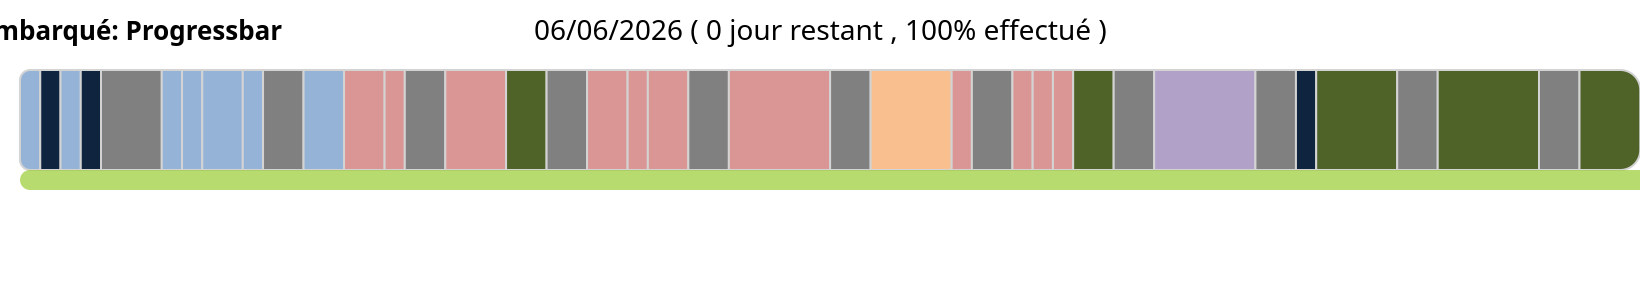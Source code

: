 {
  "$schema": "https://vega.github.io/schema/vega/v5.json",
  "width":800,
  "height":130,
  "padding":10,
  "title":{"text":"Formation C/C++ Embarqué: Progressbar"},
  "signals": [
    {
      "name": "currentDate",
      "update": "now()"
    },
    {
      "name":"currentDay",
      "update": "date(currentDate)"
    },
    {
      "name":"currentMonth",
      "update": "month(currentDate)"
    },
    {
      "name":"currentYear",
      "update": "year(currentDate)"
    },
    {
      "name":"today",
      "update":"utc(currentYear, currentMonth, currentDay)"

    },
    {
      "name":"startDate",
      "update": "utc(2022,10,7)"
    },
    {
      "name":"endDate",
      "update": "utc(2023,0,25)"
    },
    {
      "name":"days",
      "update": "utcSequence('day', startDate, utcOffset('day', endDate))"
    },
    {
      "name":"module",
      "update": "data('currentModule')[0]"
    },
    {
      "name":"daysRemaining",
      "update": "length(utcSequence('day', today, utcOffset('day',endDate))) - (length(data('joursRepos'))>0?data('joursRepos')[0].total:0)"
    },
    {
      "name": "progressPercent",
      "update": "min(1,scale('x',today)/width)"
    }
  ],
  "data": [
    {
      "name":"dates",
      "format":{"parse":{"debut":"utc:%Y-%m-%d","fin":"utc:%Y-%m-%d"}},
      "values":[
        {"debut":"2022-11-7", "fin":"2022-11-7", "module":"Algorithmie", "code":9601, "type":"Environnement", "enseignant":"Didier Razon"},
        {"debut":"2022-11-8", "fin":"2022-11-8", "module":"Rôle et comportement du consultant", "code":6480, "type":"Comportement", "enseignant":"Sylvie Deprez"},
        {"debut":"2022-11-9", "fin":"2022-11-9", "module":"Algorithmie", "code":8082, "type":"Environnement", "enseignant":"Didier Razon"},
        {"debut":"2022-11-10", "fin":"2022-11-10", "module":"Rôle et comportement du consultant", "code":3930, "type":"Comportement", "enseignant":"Sylvie Deprez"},
        {"debut":"2022-11-11", "fin":"2022-11-13", "module":"Week-end", "code":0, "type":"Repos", "enseignant":""},
        {"debut":"2022-11-14", "fin":"2022-11-14", "module":"Présentation Linux", "code":2467, "type":"Environnement", "enseignant":"Steeve Assous"},
        {"debut":"2022-11-15", "fin":"2022-11-15", "module":"Commandes Linux", "code":7591, "type":"Environnement", "enseignant":"Steeve Assous"},
        {"debut":"2022-11-16", "fin":"2022-11-17", "module":"Shell Script", "code":4980, "type":"Environnement", "enseignant":"Steeve Assous"},
        {"debut":"2022-11-18", "fin":"2022-11-18", "module":"Administration Linux", "code":1797, "type":"Environnement", "enseignant":"Marc Brayer"},
        {"debut":"2022-11-19", "fin":"2022-11-20", "module":"Week-end", "code":0, "type":"Repos", "enseignant":""},
        {"debut":"2022-11-21", "fin":"2022-11-22", "module":"Administration Linux", "code":1797, "type":"Environnement", "enseignant":"Marc Brayer"},
        {"debut":"2022-11-23", "fin":"2022-11-24", "module":"GIT", "code":2190, "type":"Développement", "enseignant":"Steeve Assous"},
        {"debut":"2022-11-25", "fin":"2022-11-25", "module":"Programmation C", "code":9443, "type":"Développement", "enseignant":"Steeve Assous"},
        {"debut":"2022-11-26", "fin":"2022-11-27", "module":"Week-end", "code":0, "type":"Repos", "enseignant":""},
        {"debut":"2022-11-28", "fin":"2022-11-30", "module":"Programmation C", "code":9443, "type":"Développement", "enseignant":"Steeve Assous"},
        {"debut":"2022-12-01", "fin":"2022-12-02", "module":"Projet C", "code":7509, "type":"Projet", "enseignant":"Steeve Assous"},
        {"debut":"2022-12-03", "fin":"2022-12-04", "module":"Week-end", "code":0, "type":"Repos", "enseignant":""},
        {"debut":"2022-12-05", "fin":"2022-12-06", "module":"Introduction au processus de test dans le développement logiciel", "code":6096, "type":"Développement", "enseignant":"N/A"},
        {"debut":"2022-12-07", "fin":"2022-12-07", "module":"Dev. Open Source", "code":7468, "type":"Développement", "enseignant":"Steeve Assous"},
        {"debut":"2022-12-08", "fin":"2022-12-09", "module":"C Vers C++ 11", "code":4332, "type":"Développement", "enseignant":"Steeve Assous"},
        {"debut":"2022-12-10", "fin":"2022-12-11", "module":"Week-end", "code":0, "type":"Repos", "enseignant":""},
        {"debut":"2022-12-12", "fin":"2022-12-16", "module":"C Vers C++ 11", "code":4332, "type":"Développement", "enseignant":"Steeve Assous"},
        {"debut":"2022-12-17", "fin":"2022-12-18", "module":"Week-end", "code":0, "type":"Repos", "enseignant":""},
        {"debut":"2022-12-19", "fin":"2022-12-22", "module":"Temps Réel", "code":6944, "type":"Temps Réel", "enseignant":"Albert Pais"},
        {"debut":"2022-12-23", "fin":"2022-12-23", "module":"C Vers C++ 11", "code":9142, "type":"Développement", "enseignant":"Steeve Assous"},
        {"debut":"2022-12-24", "fin":"2022-12-25", "module":"Week-end", "code":0, "type":"Repos", "enseignant":""},
        {"debut":"2022-12-26", "fin":"2022-12-26", "module":"C Vers C++ 11", "code":9142, "type":"Développement", "enseignant":"Steeve Assous"},
        {"debut":"2022-12-27", "fin":"2022-12-27", "module":"Sqlite", "code":5512, "type":"Développement", "enseignant":"Steeve Assous"},
        {"debut":"2022-12-28", "fin":"2022-12-28", "module":"Debug", "code":1202, "type":"Développement", "enseignant":"Steeve Assous"},
        {"debut":"2022-12-29", "fin":"2022-12-30", "module":"Projet C++", "code":1893, "type":"Projet", "enseignant":"Steeve Assous"},
        {"debut":"2022-12-31", "fin":"2023-01-01", "module":"Week-end", "code":0, "type":"Repos", "enseignant":""},
        {"debut":"2023-01-02", "fin":"2023-01-06", "module":"Linux Embarqué", "code":2688, "type":"Embarqué", "enseignant":"Marc Brayer"},
        {"debut":"2023-01-07", "fin":"2023-01-08", "module":"Week-end", "code":0, "type":"Repos", "enseignant":""},
        {"debut":"2023-01-09", "fin":"2023-01-09", "module":"Présenter ses nouvelles compétences", "code":3426, "type":"Comportement", "enseignant":"Sylvie Deprez"},
        {"debut":"2023-01-10", "fin":"2023-01-13", "module":"Projet Final & Soutenance", "code":2139, "type":"Projet", "enseignant":"Steeve Assous"},
        {"debut":"2023-01-14", "fin":"2023-01-15", "module":"Week-end", "code":0, "type":"Repos", "enseignant":""},
        {"debut":"2023-01-16", "fin":"2023-01-20", "module":"Projet Final & Soutenance", "code":2139, "type":"Projet", "enseignant":"Steeve Assous"},
        {"debut":"2023-01-21", "fin":"2023-01-22", "module":"Week-end", "code":0, "type":"Repos", "enseignant":""},
        {"debut":"2023-01-23", "fin":"2023-01-25", "module":"Projet Final & Soutenance", "code":2139, "type":"Projet", "enseignant":"Steeve Assous"}
        ],
        "transform": [
          {
            "type": "formula",
            "expr": "time(datum.debut)",
            "as":"debut"
          },
          {
            "type": "formula",
            "expr": "time(datum.fin)",
            "as":"fin"
          }
        ]
    },
    {
      "name":"currentModule",
      "source":"dates",
      "transform": [
        {
          "type": "filter",
          "expr": "datum.debut<=today && datum.fin>=today"
        }
      ]
    },
    {
      "name":"joursRepos",
      "source":"dates",
      "transform": [
        {
          "type": "filter",
          "expr":"datum.type==='Repos' && today <= datum.fin"
        },
        {
          "type": "formula",
          "expr": "length(utcSequence('day', (today>datum.debut ? today : datum.debut), utcOffset('day',datum.fin)))",
          "as": "nb"
        },
        {
          "type": "aggregate",
          "fields":["nb"],
          "ops":["sum"],
          "as":["total"]
        }
      ]
    }
  ],
  "scales": [
    {
      "name": "x",
      "type": "linear",
      "domain": {"data": "dates", "fields":["debut","fin"]},
      "zero":false,
      "range":"width"
    },
    {
      "name": "type",
      "type": "ordinal",
      "domain":{"data":"dates", "field":"type"},
      "range":["#95b3d7", "#0f243e", "gray", "#da9694", "#4f6228", "#fabf8f", "#b1a0c7"]
    }
  ],
  "legends": [
    {
      "fill": "type",
      "direction": "horizontal",
      "orient":"bottom"
    }
  ],
  "marks": [
    {
      "type": "rect",
      "from": {"data":"dates"},
      "encode": {
        "enter":
        {
          "yc":{"value": 50},
          "height":{"value": 50},
          "x":{"field":"debut", "scale":"x"},
          "x2":{"signal": "utcOffset('day',datum.fin)", "scale":"x"},
          "cornerRadiusTopLeft":[{"test": "datum.debut === startDate", "value": 10}],
          "cornerRadiusBottomLeft":[{"test": "datum.fin === startDate", "value": 10}],
          "cornerRadiusTopRight":[{"test": "datum.fin === endDate", "value": 10}],
          "cornerRadiusBottomRight":[{"test": "datum.fin === endDate", "value": 10}],
          "stroke":{"value":"lightgray"},
          "tooltip":{"signal":"{'module':datum.module, 'type':datum.type, 'code':datum.code, 'enseignant':datum.enseignant, 'début':timeFormat(datum.debut, '%d/%m'), 'fin':timeFormat(datum.fin , '%d/%m')}"}
        },
        "update":
        {
          "fill":{"field":"type", "scale":"type"}
        },
        "hover":
        {
          "fill":{"value": "greenyellow"}
        }
      }
    },
    {
      "type": "rect",
      "interactive":false,
      "encode": {
        "enter":
        {
          "y":{"value": 75},
          "height":{"value": 10},
          "x":{"signal":"startDate", "scale":"x"},
          "x2":{"signal": "today", "scale":"x"},
          "cornerRadius":{"value": 10},
          "fill":{"value":"yellowGreen"},
          "fillOpacity":{"value":0.7}
        }
      }
    },
    {
      "type": "rect",
      "from": {"data": "currentModule"},
      "interactive":false,
      "encode": {
        "enter":
        {
          "yc":{"value": 50},
          "height":{"value": 60},
          "x":{"signal":"today", "scale":"x"},
          "x2":{"signal": "utcOffset('day',today)", "scale":"x"},
          "cornerRadius":{"value": 10},
          "fill":{"field":"type", "scale":"type"}
        }
      }
    },
    {
      "type": "text",
      "encode": {
        "enter":{
          "yc":{"value":10},
          "xc":{"signal": "width", "mult":0.5},
          "align":{"value":"center"},
          "fontSize":{"value":14},
          "text":{"signal":"timeFormat(today,'%d/%m/%Y')+' ( '+daysRemaining+' jour'+(daysRemaining>1?'s':'')+' restant , '+format(progressPercent,'.0%')+' effectué )'"}
        }
      }
    },
    {
      "type": "text",
      "encode": {
        "enter":{
          "yc":{"value":100},
          "x":{"signal":"width", "mult":0.5},
          "fontSize":{"value":14},
          "fontWeight":{"value":"bold"},
          "align":{"value":"right"},
          "text":[{"test":"module.type != 'Repos'","value":["Code:","Module:","Enseignant:"]},{"value": "Module:"}]
        }
      }
    },
    {
      "type": "text",
      "encode": {
        "enter":{
          "yc":{"value":100},
          "x":{"signal":"width", "mult":0.5},
          "fontSize":{"value":14},
          "align":{"value":"left"},
          "text":[{"test":"module.type != 'Repos'","signal":"[module.code, module.module, module.enseignant]"},{"signal": "module.module"}]
        }
      }
    }
  ]
}
